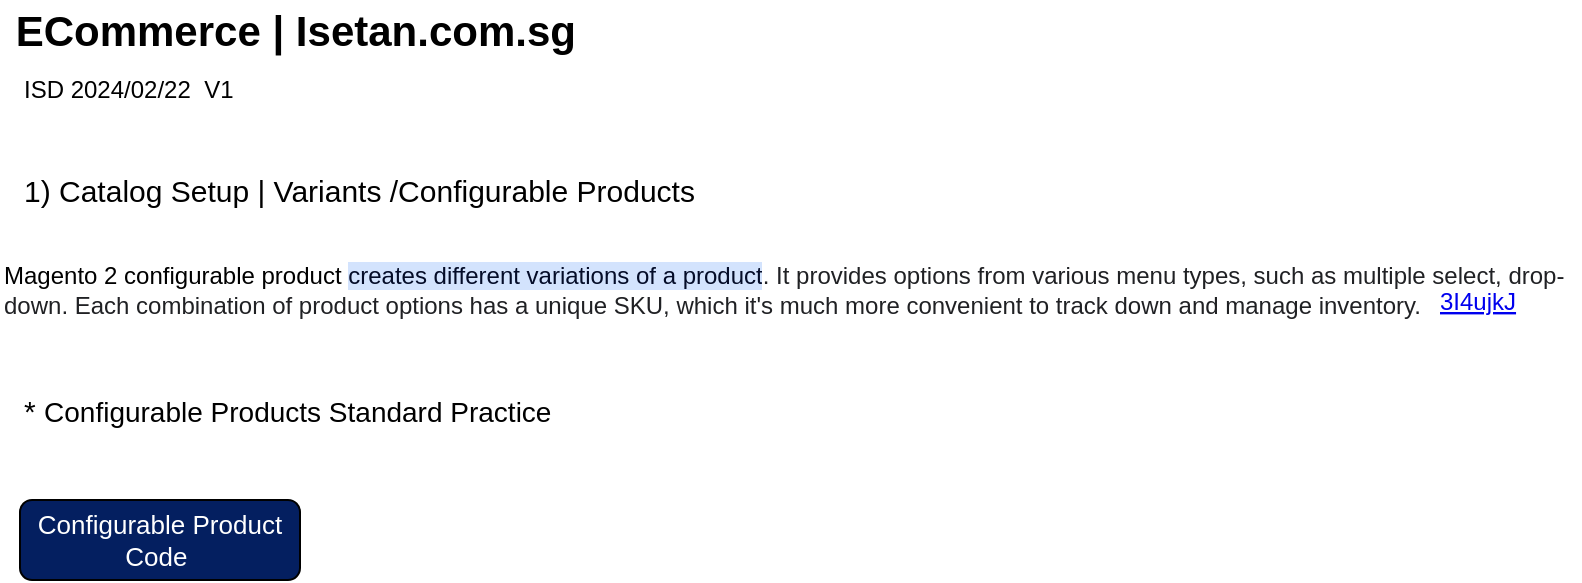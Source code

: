 <mxfile version="23.1.5" type="github">
  <diagram name="Page-1" id="0aZNLkQlluiamU0BQq9j">
    <mxGraphModel dx="1434" dy="772" grid="1" gridSize="10" guides="1" tooltips="1" connect="1" arrows="1" fold="1" page="1" pageScale="1" pageWidth="850" pageHeight="1100" math="0" shadow="0">
      <root>
        <mxCell id="0" />
        <mxCell id="1" parent="0" />
        <mxCell id="LMwlObG0JWAQ07UU-c8t-1" value="&amp;nbsp;ECommerce | Isetan.com.sg" style="text;strokeColor=none;align=left;fillColor=none;html=1;verticalAlign=middle;whiteSpace=wrap;rounded=0;fontSize=21;fontStyle=1" vertex="1" parent="1">
          <mxGeometry x="30" y="20" width="540" height="30" as="geometry" />
        </mxCell>
        <mxCell id="LMwlObG0JWAQ07UU-c8t-2" value="1) Catalog Setup | Variants /Configurable Products&amp;nbsp;" style="text;strokeColor=none;align=left;fillColor=none;html=1;verticalAlign=middle;whiteSpace=wrap;rounded=0;fontSize=15;fontStyle=0" vertex="1" parent="1">
          <mxGeometry x="40" y="100" width="490" height="30" as="geometry" />
        </mxCell>
        <mxCell id="LMwlObG0JWAQ07UU-c8t-3" value="ISD 2024/02/22&amp;nbsp; V1" style="text;strokeColor=none;align=left;fillColor=none;html=1;verticalAlign=middle;whiteSpace=wrap;rounded=0;" vertex="1" parent="1">
          <mxGeometry x="40" y="50" width="160" height="30" as="geometry" />
        </mxCell>
        <mxCell id="LMwlObG0JWAQ07UU-c8t-4" value="&lt;font style=&quot;font-size: 12px;&quot;&gt;Magento 2 configurable product&amp;nbsp;&lt;span style=&quot;background-color: rgb(211, 227, 253); color: rgb(4, 12, 40); font-family: &amp;quot;Google Sans&amp;quot;, arial, sans-serif;&quot;&gt;creates different variations of a product&lt;/span&gt;&lt;span style=&quot;color: rgb(32, 33, 36); font-family: &amp;quot;Google Sans&amp;quot;, arial, sans-serif; background-color: rgb(255, 255, 255);&quot;&gt;. It provides options from various menu types, such as multiple select, drop-down. Each combination of product options has a unique SKU, which it&#39;s much more convenient to track down and manage inventory.&lt;/span&gt;&lt;/font&gt;" style="text;strokeColor=none;align=left;fillColor=none;html=1;verticalAlign=middle;whiteSpace=wrap;rounded=0;" vertex="1" parent="1">
          <mxGeometry x="30" y="130" width="790" height="70" as="geometry" />
        </mxCell>
        <UserObject label="3I4ujkJ" link="https://bit.ly/3I4ujkJ" id="LMwlObG0JWAQ07UU-c8t-7">
          <mxCell style="fontColor=#0000EE;fontStyle=4;rounded=0;overflow=hidden;spacing=10;strokeColor=none;fillColor=none;align=left;" vertex="1" parent="1">
            <mxGeometry x="740" y="150" width="60" height="40" as="geometry" />
          </mxCell>
        </UserObject>
        <mxCell id="LMwlObG0JWAQ07UU-c8t-9" value="&lt;font style=&quot;&quot;&gt;*&amp;nbsp;&lt;/font&gt;&lt;font style=&quot;font-size: 14px;&quot;&gt;Configurable Products Standard Practice&lt;/font&gt;&amp;nbsp;&amp;nbsp;" style="text;strokeColor=none;align=left;fillColor=none;html=1;verticalAlign=middle;whiteSpace=wrap;rounded=0;fontSize=15;fontStyle=0" vertex="1" parent="1">
          <mxGeometry x="40" y="210" width="490" height="30" as="geometry" />
        </mxCell>
        <mxCell id="LMwlObG0JWAQ07UU-c8t-10" value="Configurable Product&lt;br&gt;Code&amp;nbsp;" style="rounded=1;whiteSpace=wrap;html=1;labelBackgroundColor=#041F60;fillColor=#041F60;fontColor=#ffffff;fontSize=13;" vertex="1" parent="1">
          <mxGeometry x="40" y="270" width="140" height="40" as="geometry" />
        </mxCell>
      </root>
    </mxGraphModel>
  </diagram>
</mxfile>
